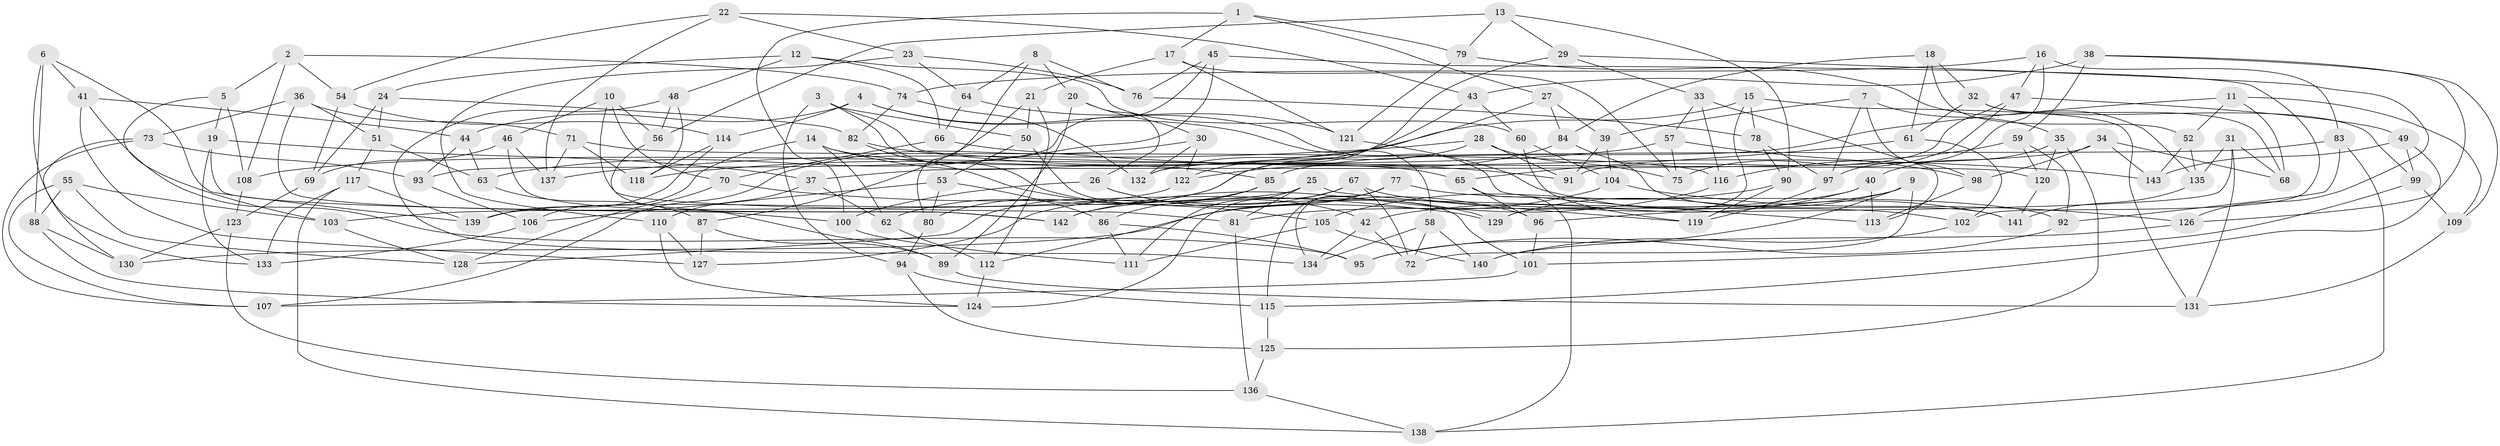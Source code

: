 // coarse degree distribution, {6: 0.5454545454545454, 5: 0.07954545454545454, 4: 0.36363636363636365, 3: 0.011363636363636364}
// Generated by graph-tools (version 1.1) at 2025/52/02/27/25 19:52:32]
// undirected, 143 vertices, 286 edges
graph export_dot {
graph [start="1"]
  node [color=gray90,style=filled];
  1;
  2;
  3;
  4;
  5;
  6;
  7;
  8;
  9;
  10;
  11;
  12;
  13;
  14;
  15;
  16;
  17;
  18;
  19;
  20;
  21;
  22;
  23;
  24;
  25;
  26;
  27;
  28;
  29;
  30;
  31;
  32;
  33;
  34;
  35;
  36;
  37;
  38;
  39;
  40;
  41;
  42;
  43;
  44;
  45;
  46;
  47;
  48;
  49;
  50;
  51;
  52;
  53;
  54;
  55;
  56;
  57;
  58;
  59;
  60;
  61;
  62;
  63;
  64;
  65;
  66;
  67;
  68;
  69;
  70;
  71;
  72;
  73;
  74;
  75;
  76;
  77;
  78;
  79;
  80;
  81;
  82;
  83;
  84;
  85;
  86;
  87;
  88;
  89;
  90;
  91;
  92;
  93;
  94;
  95;
  96;
  97;
  98;
  99;
  100;
  101;
  102;
  103;
  104;
  105;
  106;
  107;
  108;
  109;
  110;
  111;
  112;
  113;
  114;
  115;
  116;
  117;
  118;
  119;
  120;
  121;
  122;
  123;
  124;
  125;
  126;
  127;
  128;
  129;
  130;
  131;
  132;
  133;
  134;
  135;
  136;
  137;
  138;
  139;
  140;
  141;
  142;
  143;
  1 -- 27;
  1 -- 79;
  1 -- 100;
  1 -- 17;
  2 -- 108;
  2 -- 54;
  2 -- 74;
  2 -- 5;
  3 -- 120;
  3 -- 42;
  3 -- 50;
  3 -- 94;
  4 -- 44;
  4 -- 114;
  4 -- 113;
  4 -- 58;
  5 -- 19;
  5 -- 108;
  5 -- 103;
  6 -- 88;
  6 -- 139;
  6 -- 133;
  6 -- 41;
  7 -- 39;
  7 -- 35;
  7 -- 97;
  7 -- 98;
  8 -- 64;
  8 -- 80;
  8 -- 20;
  8 -- 76;
  9 -- 95;
  9 -- 142;
  9 -- 72;
  9 -- 129;
  10 -- 46;
  10 -- 70;
  10 -- 81;
  10 -- 56;
  11 -- 85;
  11 -- 68;
  11 -- 52;
  11 -- 109;
  12 -- 48;
  12 -- 66;
  12 -- 60;
  12 -- 24;
  13 -- 56;
  13 -- 29;
  13 -- 90;
  13 -- 79;
  14 -- 62;
  14 -- 85;
  14 -- 65;
  14 -- 106;
  15 -- 129;
  15 -- 78;
  15 -- 118;
  15 -- 131;
  16 -- 47;
  16 -- 83;
  16 -- 74;
  16 -- 97;
  17 -- 75;
  17 -- 121;
  17 -- 21;
  18 -- 61;
  18 -- 52;
  18 -- 84;
  18 -- 32;
  19 -- 37;
  19 -- 133;
  19 -- 100;
  20 -- 26;
  20 -- 30;
  20 -- 89;
  21 -- 87;
  21 -- 112;
  21 -- 50;
  22 -- 23;
  22 -- 137;
  22 -- 54;
  22 -- 43;
  23 -- 110;
  23 -- 76;
  23 -- 64;
  24 -- 51;
  24 -- 82;
  24 -- 69;
  25 -- 111;
  25 -- 103;
  25 -- 119;
  25 -- 81;
  26 -- 96;
  26 -- 129;
  26 -- 100;
  27 -- 39;
  27 -- 132;
  27 -- 84;
  28 -- 137;
  28 -- 91;
  28 -- 75;
  28 -- 62;
  29 -- 33;
  29 -- 80;
  29 -- 126;
  30 -- 122;
  30 -- 107;
  30 -- 132;
  31 -- 131;
  31 -- 135;
  31 -- 96;
  31 -- 68;
  32 -- 61;
  32 -- 68;
  32 -- 99;
  33 -- 57;
  33 -- 113;
  33 -- 116;
  34 -- 37;
  34 -- 98;
  34 -- 68;
  34 -- 143;
  35 -- 40;
  35 -- 125;
  35 -- 120;
  36 -- 51;
  36 -- 71;
  36 -- 142;
  36 -- 73;
  37 -- 110;
  37 -- 62;
  38 -- 126;
  38 -- 43;
  38 -- 109;
  38 -- 59;
  39 -- 91;
  39 -- 104;
  40 -- 113;
  40 -- 81;
  40 -- 42;
  41 -- 44;
  41 -- 127;
  41 -- 95;
  42 -- 134;
  42 -- 72;
  43 -- 60;
  43 -- 122;
  44 -- 63;
  44 -- 93;
  45 -- 93;
  45 -- 63;
  45 -- 102;
  45 -- 76;
  46 -- 69;
  46 -- 142;
  46 -- 137;
  47 -- 75;
  47 -- 91;
  47 -- 49;
  48 -- 118;
  48 -- 134;
  48 -- 56;
  49 -- 143;
  49 -- 99;
  49 -- 115;
  50 -- 101;
  50 -- 53;
  51 -- 63;
  51 -- 117;
  52 -- 135;
  52 -- 143;
  53 -- 86;
  53 -- 80;
  53 -- 106;
  54 -- 114;
  54 -- 69;
  55 -- 128;
  55 -- 107;
  55 -- 88;
  55 -- 103;
  56 -- 89;
  57 -- 75;
  57 -- 98;
  57 -- 108;
  58 -- 72;
  58 -- 140;
  58 -- 134;
  59 -- 120;
  59 -- 116;
  59 -- 92;
  60 -- 104;
  60 -- 119;
  61 -- 65;
  61 -- 102;
  62 -- 112;
  63 -- 87;
  64 -- 66;
  64 -- 121;
  65 -- 138;
  65 -- 96;
  66 -- 70;
  66 -- 143;
  67 -- 124;
  67 -- 127;
  67 -- 72;
  67 -- 102;
  69 -- 123;
  70 -- 129;
  70 -- 128;
  71 -- 137;
  71 -- 118;
  71 -- 116;
  73 -- 93;
  73 -- 107;
  73 -- 130;
  74 -- 82;
  74 -- 132;
  76 -- 78;
  77 -- 134;
  77 -- 112;
  77 -- 92;
  77 -- 115;
  78 -- 90;
  78 -- 97;
  79 -- 121;
  79 -- 135;
  80 -- 94;
  81 -- 136;
  82 -- 91;
  82 -- 105;
  83 -- 132;
  83 -- 138;
  83 -- 92;
  84 -- 141;
  84 -- 122;
  85 -- 86;
  85 -- 128;
  86 -- 95;
  86 -- 111;
  87 -- 127;
  87 -- 89;
  88 -- 130;
  88 -- 124;
  89 -- 131;
  90 -- 119;
  90 -- 105;
  92 -- 95;
  93 -- 106;
  94 -- 115;
  94 -- 125;
  96 -- 101;
  97 -- 119;
  98 -- 113;
  99 -- 101;
  99 -- 109;
  100 -- 111;
  101 -- 107;
  102 -- 140;
  103 -- 128;
  104 -- 126;
  104 -- 130;
  105 -- 111;
  105 -- 140;
  106 -- 133;
  108 -- 123;
  109 -- 131;
  110 -- 127;
  110 -- 124;
  112 -- 124;
  114 -- 139;
  114 -- 118;
  115 -- 125;
  116 -- 142;
  117 -- 139;
  117 -- 133;
  117 -- 138;
  120 -- 141;
  121 -- 141;
  122 -- 139;
  123 -- 136;
  123 -- 130;
  125 -- 136;
  126 -- 140;
  135 -- 141;
  136 -- 138;
}
